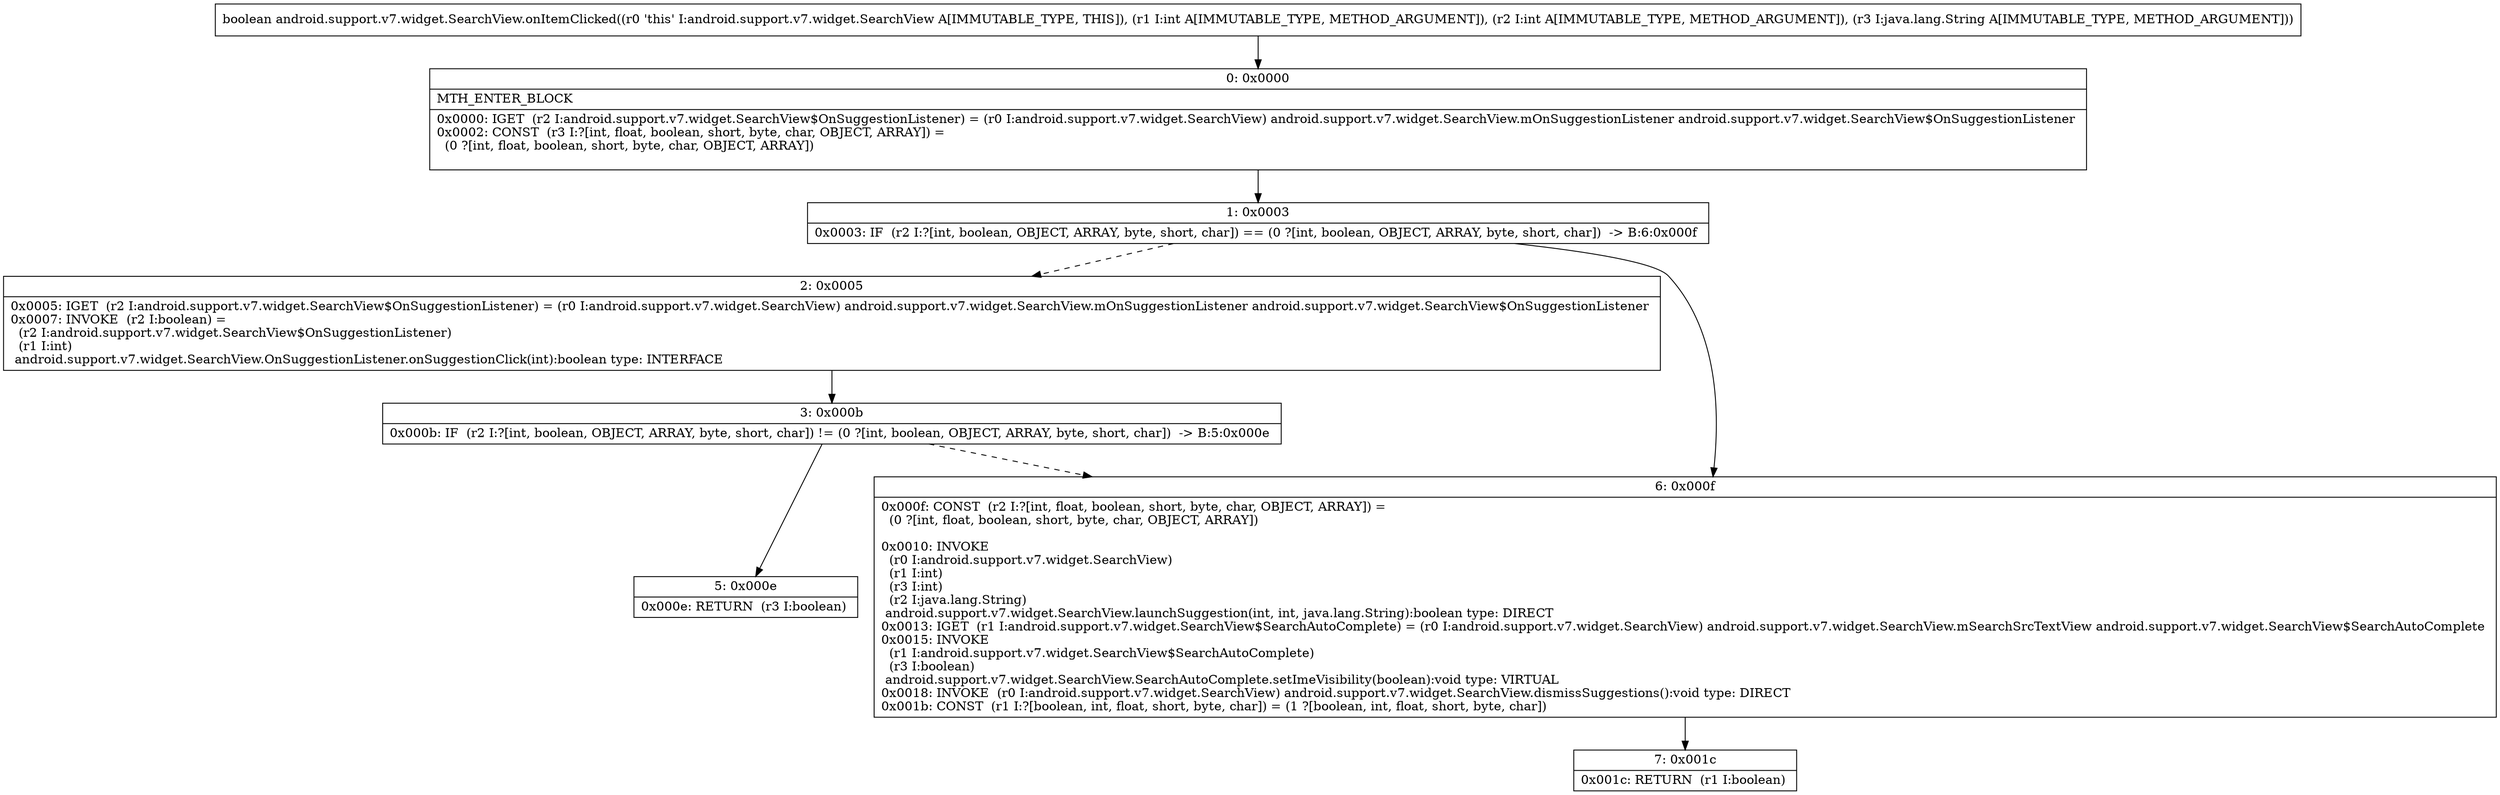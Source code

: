 digraph "CFG forandroid.support.v7.widget.SearchView.onItemClicked(IILjava\/lang\/String;)Z" {
Node_0 [shape=record,label="{0\:\ 0x0000|MTH_ENTER_BLOCK\l|0x0000: IGET  (r2 I:android.support.v7.widget.SearchView$OnSuggestionListener) = (r0 I:android.support.v7.widget.SearchView) android.support.v7.widget.SearchView.mOnSuggestionListener android.support.v7.widget.SearchView$OnSuggestionListener \l0x0002: CONST  (r3 I:?[int, float, boolean, short, byte, char, OBJECT, ARRAY]) = \l  (0 ?[int, float, boolean, short, byte, char, OBJECT, ARRAY])\l \l}"];
Node_1 [shape=record,label="{1\:\ 0x0003|0x0003: IF  (r2 I:?[int, boolean, OBJECT, ARRAY, byte, short, char]) == (0 ?[int, boolean, OBJECT, ARRAY, byte, short, char])  \-\> B:6:0x000f \l}"];
Node_2 [shape=record,label="{2\:\ 0x0005|0x0005: IGET  (r2 I:android.support.v7.widget.SearchView$OnSuggestionListener) = (r0 I:android.support.v7.widget.SearchView) android.support.v7.widget.SearchView.mOnSuggestionListener android.support.v7.widget.SearchView$OnSuggestionListener \l0x0007: INVOKE  (r2 I:boolean) = \l  (r2 I:android.support.v7.widget.SearchView$OnSuggestionListener)\l  (r1 I:int)\l android.support.v7.widget.SearchView.OnSuggestionListener.onSuggestionClick(int):boolean type: INTERFACE \l}"];
Node_3 [shape=record,label="{3\:\ 0x000b|0x000b: IF  (r2 I:?[int, boolean, OBJECT, ARRAY, byte, short, char]) != (0 ?[int, boolean, OBJECT, ARRAY, byte, short, char])  \-\> B:5:0x000e \l}"];
Node_5 [shape=record,label="{5\:\ 0x000e|0x000e: RETURN  (r3 I:boolean) \l}"];
Node_6 [shape=record,label="{6\:\ 0x000f|0x000f: CONST  (r2 I:?[int, float, boolean, short, byte, char, OBJECT, ARRAY]) = \l  (0 ?[int, float, boolean, short, byte, char, OBJECT, ARRAY])\l \l0x0010: INVOKE  \l  (r0 I:android.support.v7.widget.SearchView)\l  (r1 I:int)\l  (r3 I:int)\l  (r2 I:java.lang.String)\l android.support.v7.widget.SearchView.launchSuggestion(int, int, java.lang.String):boolean type: DIRECT \l0x0013: IGET  (r1 I:android.support.v7.widget.SearchView$SearchAutoComplete) = (r0 I:android.support.v7.widget.SearchView) android.support.v7.widget.SearchView.mSearchSrcTextView android.support.v7.widget.SearchView$SearchAutoComplete \l0x0015: INVOKE  \l  (r1 I:android.support.v7.widget.SearchView$SearchAutoComplete)\l  (r3 I:boolean)\l android.support.v7.widget.SearchView.SearchAutoComplete.setImeVisibility(boolean):void type: VIRTUAL \l0x0018: INVOKE  (r0 I:android.support.v7.widget.SearchView) android.support.v7.widget.SearchView.dismissSuggestions():void type: DIRECT \l0x001b: CONST  (r1 I:?[boolean, int, float, short, byte, char]) = (1 ?[boolean, int, float, short, byte, char]) \l}"];
Node_7 [shape=record,label="{7\:\ 0x001c|0x001c: RETURN  (r1 I:boolean) \l}"];
MethodNode[shape=record,label="{boolean android.support.v7.widget.SearchView.onItemClicked((r0 'this' I:android.support.v7.widget.SearchView A[IMMUTABLE_TYPE, THIS]), (r1 I:int A[IMMUTABLE_TYPE, METHOD_ARGUMENT]), (r2 I:int A[IMMUTABLE_TYPE, METHOD_ARGUMENT]), (r3 I:java.lang.String A[IMMUTABLE_TYPE, METHOD_ARGUMENT])) }"];
MethodNode -> Node_0;
Node_0 -> Node_1;
Node_1 -> Node_2[style=dashed];
Node_1 -> Node_6;
Node_2 -> Node_3;
Node_3 -> Node_5;
Node_3 -> Node_6[style=dashed];
Node_6 -> Node_7;
}

